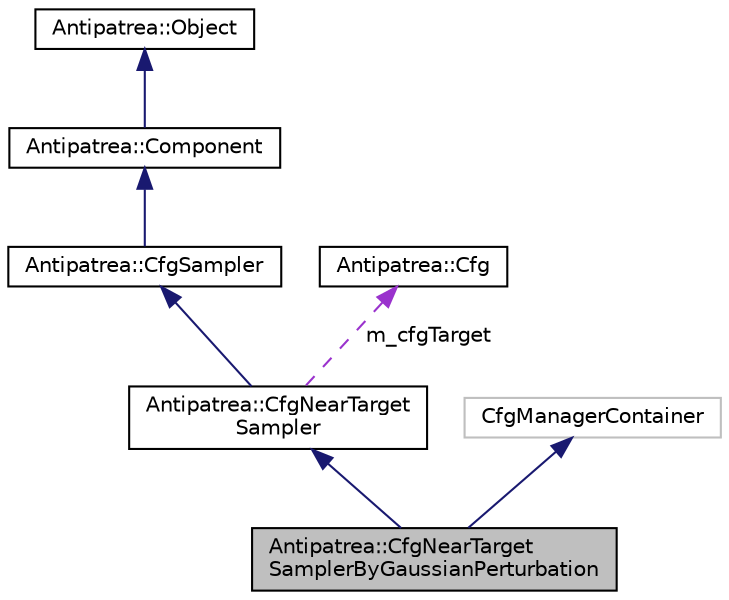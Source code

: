 digraph "Antipatrea::CfgNearTargetSamplerByGaussianPerturbation"
{
  bgcolor="transparent";
  edge [fontname="Helvetica",fontsize="10",labelfontname="Helvetica",labelfontsize="10"];
  node [fontname="Helvetica",fontsize="10",shape=record];
  Node1 [label="Antipatrea::CfgNearTarget\lSamplerByGaussianPerturbation",height=0.2,width=0.4,color="black", fillcolor="grey75", style="filled", fontcolor="black"];
  Node2 -> Node1 [dir="back",color="midnightblue",fontsize="10",style="solid",fontname="Helvetica"];
  Node2 [label="Antipatrea::CfgNearTarget\lSampler",height=0.2,width=0.4,color="black",URL="$classAntipatrea_1_1CfgNearTargetSampler.html",tooltip="Interface for sampling a configuration near a target configuration. "];
  Node3 -> Node2 [dir="back",color="midnightblue",fontsize="10",style="solid",fontname="Helvetica"];
  Node3 [label="Antipatrea::CfgSampler",height=0.2,width=0.4,color="black",URL="$classAntipatrea_1_1CfgSampler.html",tooltip="Interface for configuration sampling. "];
  Node4 -> Node3 [dir="back",color="midnightblue",fontsize="10",style="solid",fontname="Helvetica"];
  Node4 [label="Antipatrea::Component",height=0.2,width=0.4,color="black",URL="$classAntipatrea_1_1Component.html",tooltip="Base class for each motion-planning component. "];
  Node5 -> Node4 [dir="back",color="midnightblue",fontsize="10",style="solid",fontname="Helvetica"];
  Node5 [label="Antipatrea::Object",height=0.2,width=0.4,color="black",URL="$classAntipatrea_1_1Object.html"];
  Node6 -> Node2 [dir="back",color="darkorchid3",fontsize="10",style="dashed",label=" m_cfgTarget" ,fontname="Helvetica"];
  Node6 [label="Antipatrea::Cfg",height=0.2,width=0.4,color="black",URL="$classAntipatrea_1_1Cfg.html",tooltip="Configuration representation. "];
  Node7 -> Node1 [dir="back",color="midnightblue",fontsize="10",style="solid",fontname="Helvetica"];
  Node7 [label="CfgManagerContainer",height=0.2,width=0.4,color="grey75"];
}
